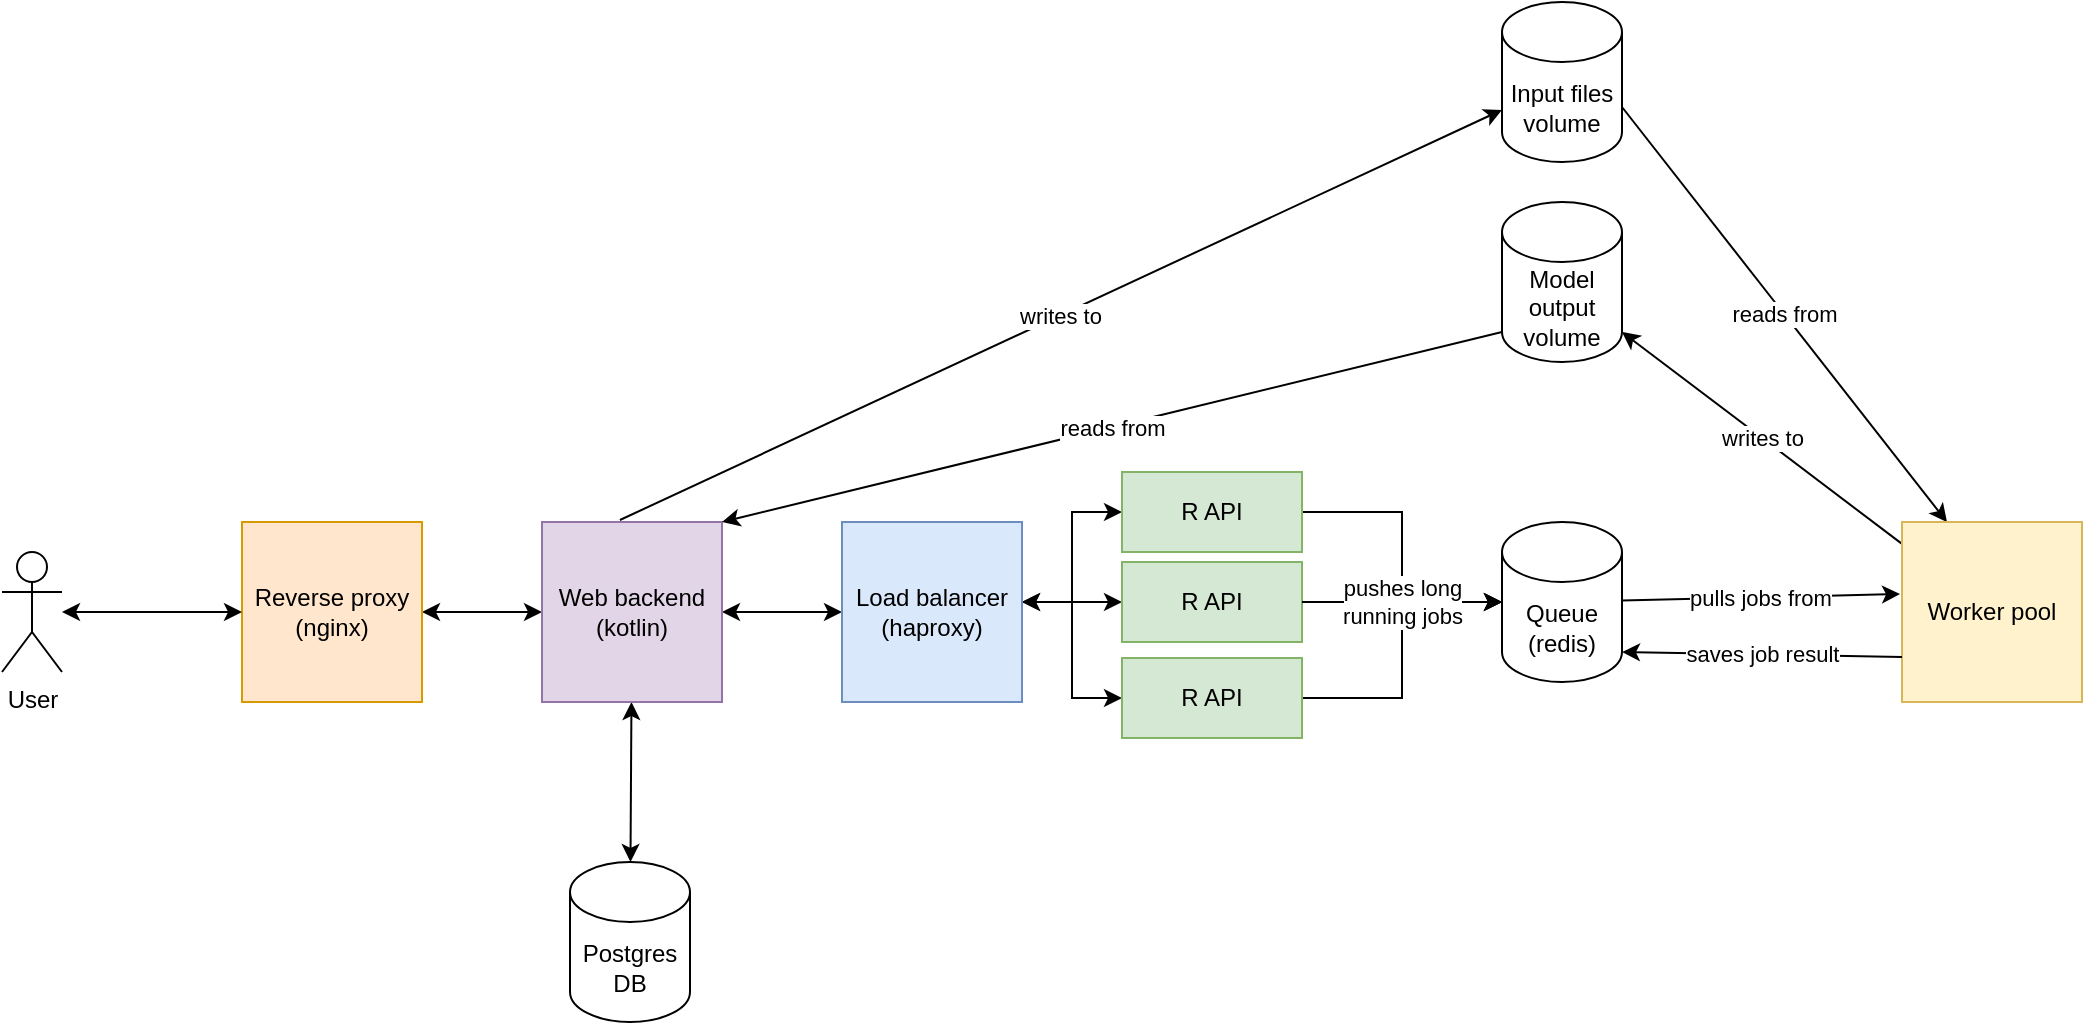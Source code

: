 <mxfile version="21.6.7" type="device">
  <diagram name="Page-1" id="mrLRq-gBbGAqhJcwb7oF">
    <mxGraphModel dx="1434" dy="776" grid="1" gridSize="10" guides="1" tooltips="1" connect="1" arrows="1" fold="1" page="1" pageScale="1" pageWidth="827" pageHeight="1169" math="0" shadow="0">
      <root>
        <mxCell id="0" />
        <mxCell id="1" parent="0" />
        <mxCell id="enksbB4cINpY5Lp8R2Yq-36" style="edgeStyle=orthogonalEdgeStyle;rounded=0;orthogonalLoop=1;jettySize=auto;html=1;entryX=0;entryY=0.5;entryDx=0;entryDy=0;startArrow=classic;startFill=1;" edge="1" parent="1" source="enksbB4cINpY5Lp8R2Yq-1" target="enksbB4cINpY5Lp8R2Yq-8">
          <mxGeometry relative="1" as="geometry" />
        </mxCell>
        <mxCell id="enksbB4cINpY5Lp8R2Yq-1" value="Reverse proxy (nginx)" style="whiteSpace=wrap;html=1;aspect=fixed;fillColor=#ffe6cc;strokeColor=#d79b00;" vertex="1" parent="1">
          <mxGeometry x="190" y="350" width="90" height="90" as="geometry" />
        </mxCell>
        <mxCell id="enksbB4cINpY5Lp8R2Yq-35" style="rounded=0;orthogonalLoop=1;jettySize=auto;html=1;entryX=0;entryY=0.5;entryDx=0;entryDy=0;startArrow=classic;startFill=1;" edge="1" parent="1" source="enksbB4cINpY5Lp8R2Yq-2" target="enksbB4cINpY5Lp8R2Yq-1">
          <mxGeometry relative="1" as="geometry" />
        </mxCell>
        <mxCell id="enksbB4cINpY5Lp8R2Yq-2" value="User" style="shape=umlActor;verticalLabelPosition=bottom;verticalAlign=top;html=1;outlineConnect=0;" vertex="1" parent="1">
          <mxGeometry x="70" y="365" width="30" height="60" as="geometry" />
        </mxCell>
        <mxCell id="enksbB4cINpY5Lp8R2Yq-13" value="writes to" style="rounded=0;orthogonalLoop=1;jettySize=auto;html=1;exitX=0.433;exitY=-0.011;exitDx=0;exitDy=0;exitPerimeter=0;" edge="1" parent="1" source="enksbB4cINpY5Lp8R2Yq-8" target="enksbB4cINpY5Lp8R2Yq-11">
          <mxGeometry relative="1" as="geometry" />
        </mxCell>
        <mxCell id="enksbB4cINpY5Lp8R2Yq-17" style="rounded=0;orthogonalLoop=1;jettySize=auto;html=1;startArrow=classic;startFill=1;" edge="1" parent="1" source="enksbB4cINpY5Lp8R2Yq-8" target="enksbB4cINpY5Lp8R2Yq-10">
          <mxGeometry relative="1" as="geometry" />
        </mxCell>
        <mxCell id="enksbB4cINpY5Lp8R2Yq-37" style="edgeStyle=orthogonalEdgeStyle;rounded=0;orthogonalLoop=1;jettySize=auto;html=1;entryX=0;entryY=0.5;entryDx=0;entryDy=0;startArrow=classic;startFill=1;" edge="1" parent="1" source="enksbB4cINpY5Lp8R2Yq-8" target="enksbB4cINpY5Lp8R2Yq-15">
          <mxGeometry relative="1" as="geometry" />
        </mxCell>
        <mxCell id="enksbB4cINpY5Lp8R2Yq-8" value="Web backend (kotlin)" style="whiteSpace=wrap;html=1;aspect=fixed;fillColor=#e1d5e7;strokeColor=#9673a6;" vertex="1" parent="1">
          <mxGeometry x="340" y="350" width="90" height="90" as="geometry" />
        </mxCell>
        <mxCell id="enksbB4cINpY5Lp8R2Yq-10" value="Postgres DB" style="shape=cylinder3;whiteSpace=wrap;html=1;boundedLbl=1;backgroundOutline=1;size=15;" vertex="1" parent="1">
          <mxGeometry x="354" y="520" width="60" height="80" as="geometry" />
        </mxCell>
        <mxCell id="enksbB4cINpY5Lp8R2Yq-11" value="Input files volume" style="shape=cylinder3;whiteSpace=wrap;html=1;boundedLbl=1;backgroundOutline=1;size=15;" vertex="1" parent="1">
          <mxGeometry x="820" y="90" width="60" height="80" as="geometry" />
        </mxCell>
        <mxCell id="enksbB4cINpY5Lp8R2Yq-33" value="reads from" style="rounded=0;orthogonalLoop=1;jettySize=auto;html=1;entryX=0.25;entryY=0;entryDx=0;entryDy=0;exitX=1;exitY=0;exitDx=0;exitDy=52.5;exitPerimeter=0;" edge="1" parent="1" source="enksbB4cINpY5Lp8R2Yq-11" target="enksbB4cINpY5Lp8R2Yq-23">
          <mxGeometry relative="1" as="geometry" />
        </mxCell>
        <mxCell id="enksbB4cINpY5Lp8R2Yq-12" value="Model output volume" style="shape=cylinder3;whiteSpace=wrap;html=1;boundedLbl=1;backgroundOutline=1;size=15;" vertex="1" parent="1">
          <mxGeometry x="820" y="190" width="60" height="80" as="geometry" />
        </mxCell>
        <mxCell id="enksbB4cINpY5Lp8R2Yq-14" value="reads from" style="rounded=0;orthogonalLoop=1;jettySize=auto;html=1;entryX=0;entryY=1;entryDx=0;entryDy=-15;entryPerimeter=0;exitX=1;exitY=0;exitDx=0;exitDy=0;endArrow=none;endFill=0;startArrow=classic;startFill=1;" edge="1" parent="1" source="enksbB4cINpY5Lp8R2Yq-8" target="enksbB4cINpY5Lp8R2Yq-12">
          <mxGeometry relative="1" as="geometry">
            <mxPoint x="411" y="360" as="sourcePoint" />
            <mxPoint x="456" y="230" as="targetPoint" />
          </mxGeometry>
        </mxCell>
        <mxCell id="enksbB4cINpY5Lp8R2Yq-40" style="edgeStyle=orthogonalEdgeStyle;rounded=0;orthogonalLoop=1;jettySize=auto;html=1;entryX=0;entryY=0.5;entryDx=0;entryDy=0;" edge="1" parent="1" source="enksbB4cINpY5Lp8R2Yq-15" target="enksbB4cINpY5Lp8R2Yq-16">
          <mxGeometry relative="1" as="geometry">
            <Array as="points">
              <mxPoint x="605" y="390" />
              <mxPoint x="605" y="345" />
            </Array>
          </mxGeometry>
        </mxCell>
        <mxCell id="enksbB4cINpY5Lp8R2Yq-41" style="edgeStyle=orthogonalEdgeStyle;rounded=0;orthogonalLoop=1;jettySize=auto;html=1;entryX=0;entryY=0.5;entryDx=0;entryDy=0;startArrow=classic;startFill=1;" edge="1" parent="1" source="enksbB4cINpY5Lp8R2Yq-15" target="enksbB4cINpY5Lp8R2Yq-38">
          <mxGeometry relative="1" as="geometry">
            <Array as="points">
              <mxPoint x="600" y="390" />
              <mxPoint x="600" y="390" />
            </Array>
          </mxGeometry>
        </mxCell>
        <mxCell id="enksbB4cINpY5Lp8R2Yq-42" style="edgeStyle=orthogonalEdgeStyle;rounded=0;orthogonalLoop=1;jettySize=auto;html=1;entryX=0;entryY=0.5;entryDx=0;entryDy=0;startArrow=classic;startFill=1;" edge="1" parent="1" source="enksbB4cINpY5Lp8R2Yq-15" target="enksbB4cINpY5Lp8R2Yq-39">
          <mxGeometry relative="1" as="geometry">
            <Array as="points">
              <mxPoint x="605" y="390" />
              <mxPoint x="605" y="438" />
            </Array>
          </mxGeometry>
        </mxCell>
        <mxCell id="enksbB4cINpY5Lp8R2Yq-15" value="Load balancer (haproxy)" style="whiteSpace=wrap;html=1;aspect=fixed;fillColor=#dae8fc;strokeColor=#6c8ebf;" vertex="1" parent="1">
          <mxGeometry x="490" y="350" width="90" height="90" as="geometry" />
        </mxCell>
        <mxCell id="enksbB4cINpY5Lp8R2Yq-43" style="edgeStyle=orthogonalEdgeStyle;rounded=0;orthogonalLoop=1;jettySize=auto;html=1;" edge="1" parent="1" source="enksbB4cINpY5Lp8R2Yq-16" target="enksbB4cINpY5Lp8R2Yq-18">
          <mxGeometry relative="1" as="geometry">
            <Array as="points">
              <mxPoint x="770" y="345" />
              <mxPoint x="770" y="390" />
            </Array>
          </mxGeometry>
        </mxCell>
        <mxCell id="enksbB4cINpY5Lp8R2Yq-16" value="R API" style="whiteSpace=wrap;html=1;fillColor=#d5e8d4;strokeColor=#82b366;" vertex="1" parent="1">
          <mxGeometry x="630" y="325" width="90" height="40" as="geometry" />
        </mxCell>
        <mxCell id="enksbB4cINpY5Lp8R2Yq-28" value="pulls jobs from" style="rounded=0;orthogonalLoop=1;jettySize=auto;html=1;entryX=-0.011;entryY=0.4;entryDx=0;entryDy=0;entryPerimeter=0;" edge="1" parent="1" source="enksbB4cINpY5Lp8R2Yq-18" target="enksbB4cINpY5Lp8R2Yq-23">
          <mxGeometry relative="1" as="geometry" />
        </mxCell>
        <mxCell id="enksbB4cINpY5Lp8R2Yq-18" value="Queue (redis)" style="shape=cylinder3;whiteSpace=wrap;html=1;boundedLbl=1;backgroundOutline=1;size=15;" vertex="1" parent="1">
          <mxGeometry x="820" y="350" width="60" height="80" as="geometry" />
        </mxCell>
        <mxCell id="enksbB4cINpY5Lp8R2Yq-32" value="writes to" style="rounded=0;orthogonalLoop=1;jettySize=auto;html=1;entryX=1;entryY=1;entryDx=0;entryDy=-15;entryPerimeter=0;" edge="1" parent="1" source="enksbB4cINpY5Lp8R2Yq-23" target="enksbB4cINpY5Lp8R2Yq-12">
          <mxGeometry relative="1" as="geometry" />
        </mxCell>
        <mxCell id="enksbB4cINpY5Lp8R2Yq-23" value="Worker pool" style="rounded=0;whiteSpace=wrap;html=1;fillColor=#fff2cc;strokeColor=#d6b656;" vertex="1" parent="1">
          <mxGeometry x="1020" y="350" width="90" height="90" as="geometry" />
        </mxCell>
        <mxCell id="enksbB4cINpY5Lp8R2Yq-34" value="saves job result" style="rounded=0;orthogonalLoop=1;jettySize=auto;html=1;entryX=1;entryY=1;entryDx=0;entryDy=-15;entryPerimeter=0;exitX=0;exitY=0.75;exitDx=0;exitDy=0;" edge="1" parent="1" source="enksbB4cINpY5Lp8R2Yq-23" target="enksbB4cINpY5Lp8R2Yq-18">
          <mxGeometry relative="1" as="geometry">
            <mxPoint x="880" y="460" as="sourcePoint" />
            <mxPoint x="1020" y="464" as="targetPoint" />
          </mxGeometry>
        </mxCell>
        <mxCell id="enksbB4cINpY5Lp8R2Yq-38" value="R API" style="whiteSpace=wrap;html=1;fillColor=#d5e8d4;strokeColor=#82b366;" vertex="1" parent="1">
          <mxGeometry x="630" y="370" width="90" height="40" as="geometry" />
        </mxCell>
        <mxCell id="enksbB4cINpY5Lp8R2Yq-44" style="edgeStyle=orthogonalEdgeStyle;rounded=0;orthogonalLoop=1;jettySize=auto;html=1;entryX=0;entryY=0.5;entryDx=0;entryDy=0;entryPerimeter=0;" edge="1" parent="1" source="enksbB4cINpY5Lp8R2Yq-39" target="enksbB4cINpY5Lp8R2Yq-18">
          <mxGeometry relative="1" as="geometry" />
        </mxCell>
        <mxCell id="enksbB4cINpY5Lp8R2Yq-39" value="R API" style="whiteSpace=wrap;html=1;fillColor=#d5e8d4;strokeColor=#82b366;" vertex="1" parent="1">
          <mxGeometry x="630" y="418" width="90" height="40" as="geometry" />
        </mxCell>
        <mxCell id="enksbB4cINpY5Lp8R2Yq-19" value="pushes long&lt;br&gt;running jobs" style="rounded=0;orthogonalLoop=1;jettySize=auto;html=1;entryX=0;entryY=0.5;entryDx=0;entryDy=0;entryPerimeter=0;exitX=1;exitY=0.5;exitDx=0;exitDy=0;" edge="1" parent="1" source="enksbB4cINpY5Lp8R2Yq-38" target="enksbB4cINpY5Lp8R2Yq-18">
          <mxGeometry relative="1" as="geometry">
            <Array as="points">
              <mxPoint x="770" y="390" />
            </Array>
          </mxGeometry>
        </mxCell>
      </root>
    </mxGraphModel>
  </diagram>
</mxfile>
